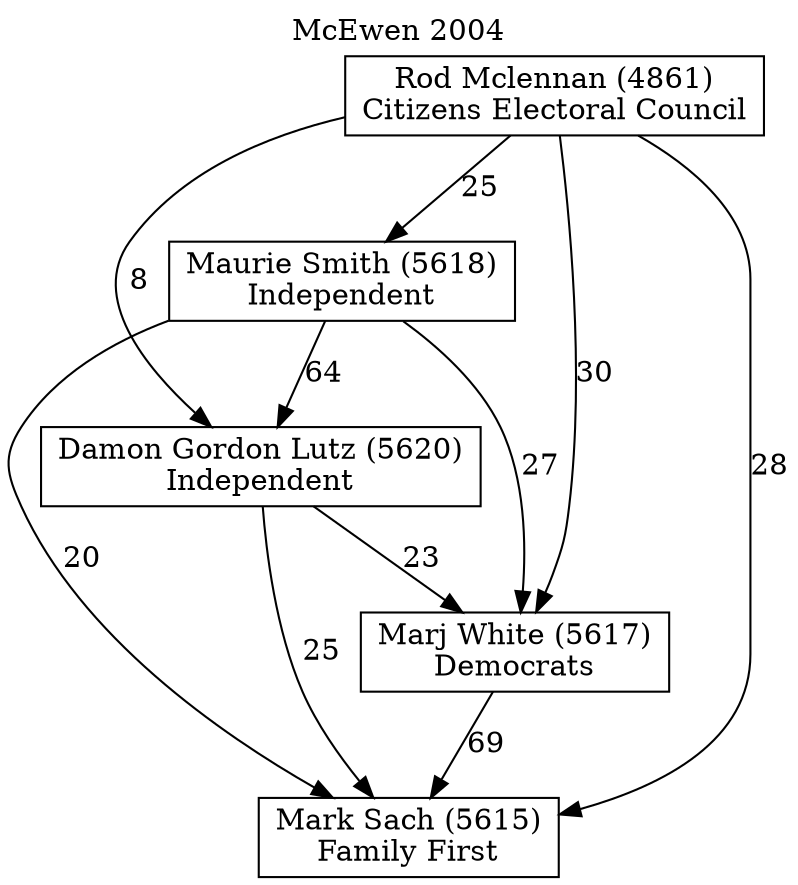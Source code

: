 // House preference flow
digraph "Mark Sach (5615)_McEwen_2004" {
	graph [label="McEwen 2004" labelloc=t mclimit=10]
	node [shape=box]
	"Mark Sach (5615)" [label="Mark Sach (5615)
Family First"]
	"Marj White (5617)" [label="Marj White (5617)
Democrats"]
	"Damon Gordon Lutz (5620)" [label="Damon Gordon Lutz (5620)
Independent"]
	"Maurie Smith (5618)" [label="Maurie Smith (5618)
Independent"]
	"Rod Mclennan (4861)" [label="Rod Mclennan (4861)
Citizens Electoral Council"]
	"Marj White (5617)" -> "Mark Sach (5615)" [label=69]
	"Damon Gordon Lutz (5620)" -> "Marj White (5617)" [label=23]
	"Maurie Smith (5618)" -> "Damon Gordon Lutz (5620)" [label=64]
	"Rod Mclennan (4861)" -> "Maurie Smith (5618)" [label=25]
	"Damon Gordon Lutz (5620)" -> "Mark Sach (5615)" [label=25]
	"Maurie Smith (5618)" -> "Mark Sach (5615)" [label=20]
	"Rod Mclennan (4861)" -> "Mark Sach (5615)" [label=28]
	"Rod Mclennan (4861)" -> "Damon Gordon Lutz (5620)" [label=8]
	"Maurie Smith (5618)" -> "Marj White (5617)" [label=27]
	"Rod Mclennan (4861)" -> "Marj White (5617)" [label=30]
}
